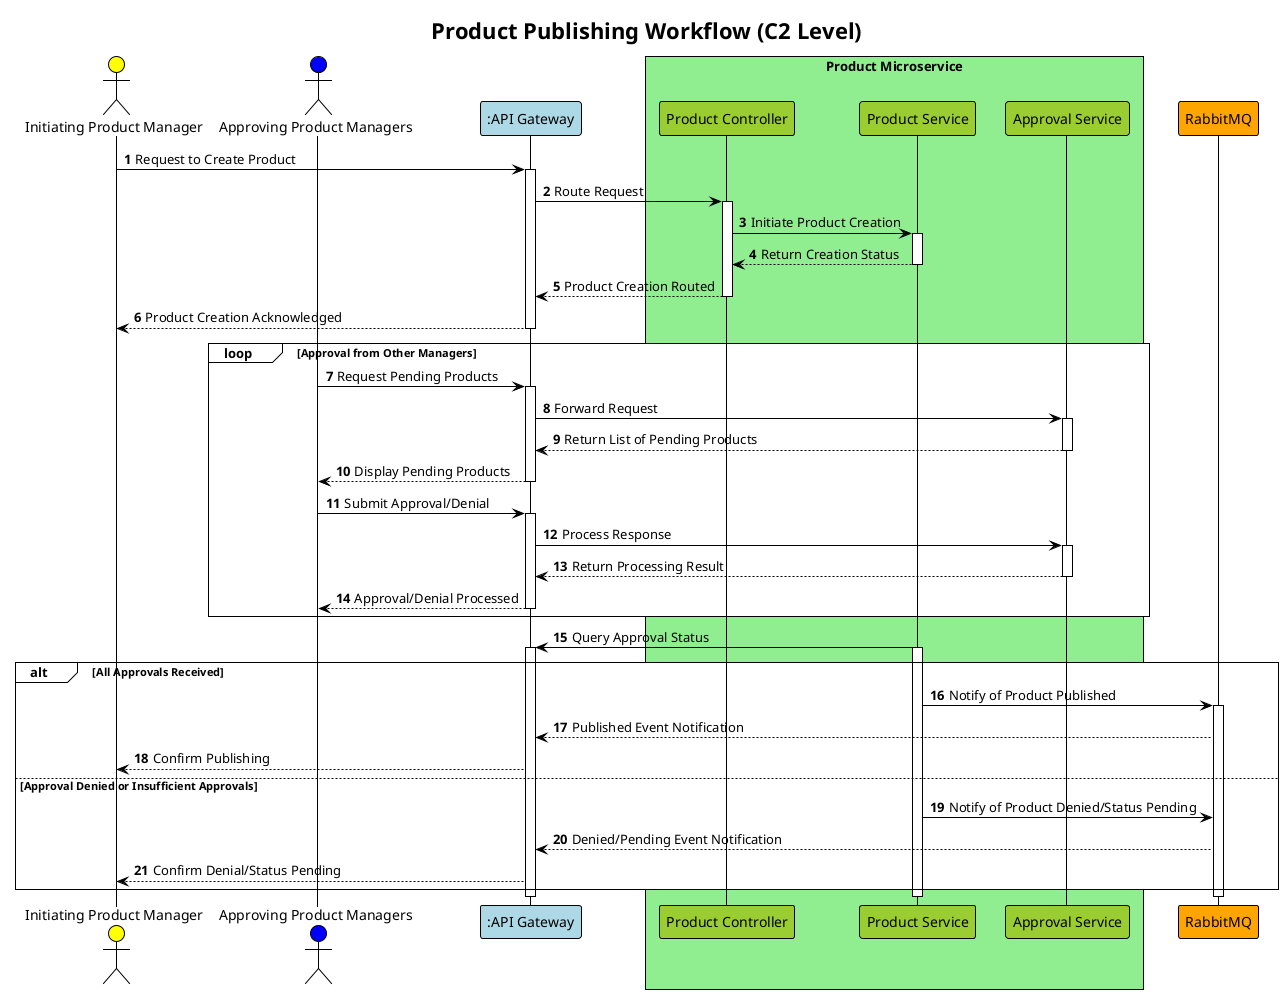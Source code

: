 @startuml
!theme plain

autonumber

title Product Publishing Workflow (C2 Level)

actor "Initiating Product Manager" as InitiatingPM #Yellow
actor "Approving Product Managers" as ApprovingPM #Blue
participant ":API Gateway" as Gateway #lightBlue
box "Product Microservice" #lightGreen
    participant "Product Controller" as ProductCtrl #YellowGreen
    participant "Product Service" as ProductService #YellowGreen
    participant "Approval Service" as ApprovalSvc #YellowGreen
end box
participant "RabbitMQ" as Broker #orange

' Product Creation
InitiatingPM -> Gateway : Request to Create Product
activate Gateway
Gateway -> ProductCtrl : Route Request
activate ProductCtrl
ProductCtrl -> ProductService : Initiate Product Creation
activate ProductService
ProductService --> ProductCtrl : Return Creation Status
deactivate ProductService
ProductCtrl --> Gateway : Product Creation Routed
deactivate ProductCtrl
Gateway --> InitiatingPM : Product Creation Acknowledged
deactivate Gateway

' Product Approval Process
loop Approval from Other Managers
    ApprovingPM -> Gateway : Request Pending Products
    activate Gateway
    Gateway -> ApprovalSvc : Forward Request
    activate ApprovalSvc
    ApprovalSvc --> Gateway : Return List of Pending Products
    deactivate ApprovalSvc
    Gateway --> ApprovingPM : Display Pending Products
    deactivate Gateway

    ApprovingPM -> Gateway : Submit Approval/Denial
    activate Gateway
    Gateway -> ApprovalSvc : Process Response
    activate ApprovalSvc
    ApprovalSvc --> Gateway : Return Processing Result
    deactivate ApprovalSvc
    Gateway --> ApprovingPM : Approval/Denial Processed
    deactivate Gateway
end

' Notification of Final Status
ProductService -> Gateway : Query Approval Status
activate ProductService
activate Gateway
alt All Approvals Received
    ProductService -> Broker : Notify of Product Published
    activate Broker
    Broker --> Gateway : Published Event Notification
    Gateway --> InitiatingPM : Confirm Publishing
else Approval Denied or Insufficient Approvals
    ProductService -> Broker : Notify of Product Denied/Status Pending
    Broker --> Gateway : Denied/Pending Event Notification
    Gateway --> InitiatingPM : Confirm Denial/Status Pending
end
deactivate ProductService
deactivate Broker
deactivate Gateway

@enduml
